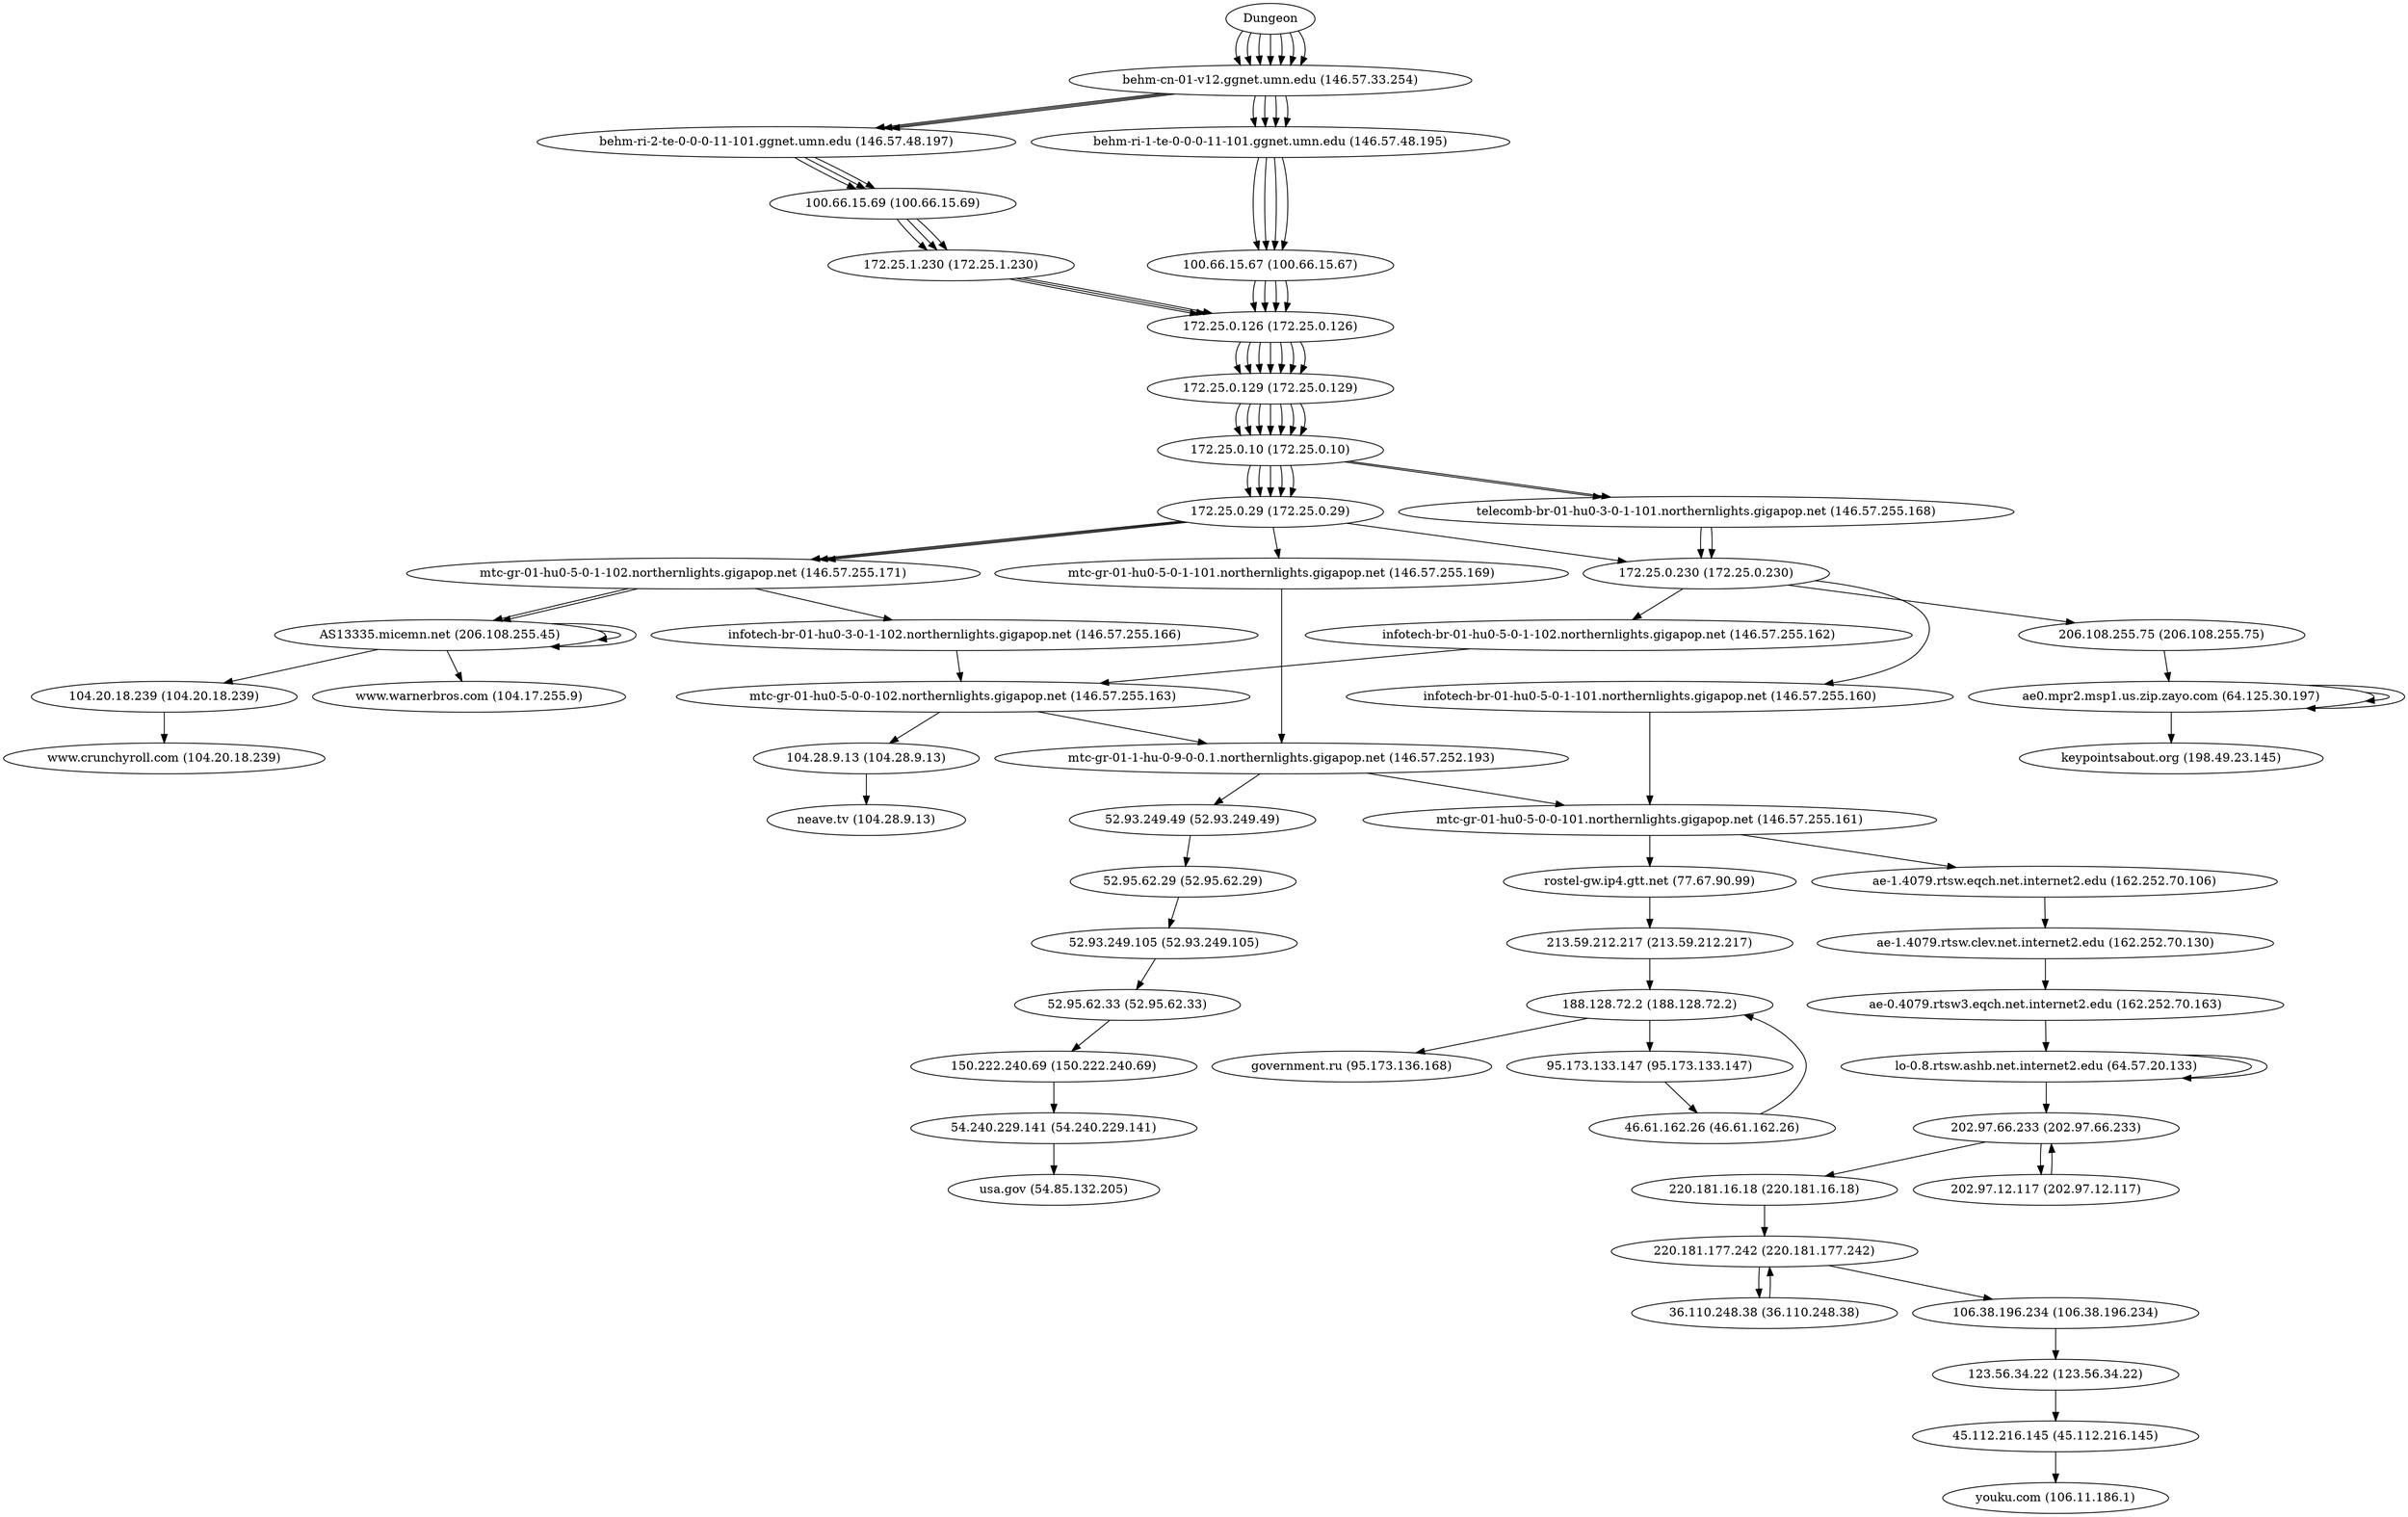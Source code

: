 digraph network {

// traceroute to www.warnerbros.com (104.17.255.9), 60 hops max, 60 byte packets
"Dungeon" -> "behm-cn-01-v12.ggnet.umn.edu (146.57.33.254)";
"behm-cn-01-v12.ggnet.umn.edu (146.57.33.254)" -> "behm-ri-2-te-0-0-0-11-101.ggnet.umn.edu (146.57.48.197)";
"behm-ri-2-te-0-0-0-11-101.ggnet.umn.edu (146.57.48.197)" -> "100.66.15.69 (100.66.15.69)";
"100.66.15.69 (100.66.15.69)" -> "172.25.1.230 (172.25.1.230)";
"172.25.1.230 (172.25.1.230)" -> "172.25.0.126 (172.25.0.126)";
"172.25.0.126 (172.25.0.126)" -> "172.25.0.129 (172.25.0.129)";
"172.25.0.129 (172.25.0.129)" -> "172.25.0.10 (172.25.0.10)";
"172.25.0.10 (172.25.0.10)" -> "172.25.0.29 (172.25.0.29)";
"172.25.0.29 (172.25.0.29)" -> "mtc-gr-01-hu0-5-0-1-102.northernlights.gigapop.net (146.57.255.171)";
"mtc-gr-01-hu0-5-0-1-102.northernlights.gigapop.net (146.57.255.171)" -> "AS13335.micemn.net (206.108.255.45)";
"AS13335.micemn.net (206.108.255.45)" -> "AS13335.micemn.net (206.108.255.45)";
"AS13335.micemn.net (206.108.255.45)" -> "AS13335.micemn.net (206.108.255.45)";
"AS13335.micemn.net (206.108.255.45)" -> "www.warnerbros.com (104.17.255.9)";

// traceroute to www.crunchyroll.com (104.20.18.239), 60 hops max, 60 byte packets
"Dungeon" -> "behm-cn-01-v12.ggnet.umn.edu (146.57.33.254)";
"behm-cn-01-v12.ggnet.umn.edu (146.57.33.254)" -> "behm-ri-1-te-0-0-0-11-101.ggnet.umn.edu (146.57.48.195)";
"behm-ri-1-te-0-0-0-11-101.ggnet.umn.edu (146.57.48.195)" -> "100.66.15.67 (100.66.15.67)";
"100.66.15.67 (100.66.15.67)" -> "172.25.0.126 (172.25.0.126)";
"172.25.0.126 (172.25.0.126)" -> "172.25.0.129 (172.25.0.129)";
"172.25.0.129 (172.25.0.129)" -> "172.25.0.10 (172.25.0.10)";
"172.25.0.10 (172.25.0.10)" -> "172.25.0.29 (172.25.0.29)";
"172.25.0.29 (172.25.0.29)" -> "mtc-gr-01-hu0-5-0-1-102.northernlights.gigapop.net (146.57.255.171)";
"mtc-gr-01-hu0-5-0-1-102.northernlights.gigapop.net (146.57.255.171)" -> "AS13335.micemn.net (206.108.255.45)";
"AS13335.micemn.net (206.108.255.45)" -> "104.20.18.239 (104.20.18.239)";
"104.20.18.239 (104.20.18.239)" -> "www.crunchyroll.com (104.20.18.239)";

// traceroute to usa.gov (54.85.132.205), 60 hops max, 60 byte packets
"Dungeon" -> "behm-cn-01-v12.ggnet.umn.edu (146.57.33.254)";
"behm-cn-01-v12.ggnet.umn.edu (146.57.33.254)" -> "behm-ri-1-te-0-0-0-11-101.ggnet.umn.edu (146.57.48.195)";
"behm-ri-1-te-0-0-0-11-101.ggnet.umn.edu (146.57.48.195)" -> "100.66.15.67 (100.66.15.67)";
"100.66.15.67 (100.66.15.67)" -> "172.25.0.126 (172.25.0.126)";
"172.25.0.126 (172.25.0.126)" -> "172.25.0.129 (172.25.0.129)";
"172.25.0.129 (172.25.0.129)" -> "172.25.0.10 (172.25.0.10)";
"172.25.0.10 (172.25.0.10)" -> "172.25.0.29 (172.25.0.29)";
"172.25.0.29 (172.25.0.29)" -> "mtc-gr-01-hu0-5-0-1-102.northernlights.gigapop.net (146.57.255.171)";
"mtc-gr-01-hu0-5-0-1-102.northernlights.gigapop.net (146.57.255.171)" -> "infotech-br-01-hu0-3-0-1-102.northernlights.gigapop.net (146.57.255.166)";
"infotech-br-01-hu0-3-0-1-102.northernlights.gigapop.net (146.57.255.166)" -> "mtc-gr-01-hu0-5-0-0-102.northernlights.gigapop.net (146.57.255.163)";
"mtc-gr-01-hu0-5-0-0-102.northernlights.gigapop.net (146.57.255.163)" -> "mtc-gr-01-1-hu-0-9-0-0.1.northernlights.gigapop.net (146.57.252.193)";
"mtc-gr-01-1-hu-0-9-0-0.1.northernlights.gigapop.net (146.57.252.193)" -> "52.93.249.49 (52.93.249.49)";
"52.93.249.49 (52.93.249.49)" -> "52.95.62.29 (52.95.62.29)";
"52.95.62.29 (52.95.62.29)" -> "52.93.249.105 (52.93.249.105)";
"52.93.249.105 (52.93.249.105)" -> "52.95.62.33 (52.95.62.33)";
"52.95.62.33 (52.95.62.33)" -> "150.222.240.69 (150.222.240.69)";
"150.222.240.69 (150.222.240.69)" -> "54.240.229.141 (54.240.229.141)";
"54.240.229.141 (54.240.229.141)" -> "usa.gov (54.85.132.205)";

// traceroute to youku.com (106.11.186.1), 60 hops max, 60 byte packets
"Dungeon" -> "behm-cn-01-v12.ggnet.umn.edu (146.57.33.254)";
"behm-cn-01-v12.ggnet.umn.edu (146.57.33.254)" -> "behm-ri-2-te-0-0-0-11-101.ggnet.umn.edu (146.57.48.197)";
"behm-ri-2-te-0-0-0-11-101.ggnet.umn.edu (146.57.48.197)" -> "100.66.15.69 (100.66.15.69)";
"100.66.15.69 (100.66.15.69)" -> "172.25.1.230 (172.25.1.230)";
"172.25.1.230 (172.25.1.230)" -> "172.25.0.126 (172.25.0.126)";
"172.25.0.126 (172.25.0.126)" -> "172.25.0.129 (172.25.0.129)";
"172.25.0.129 (172.25.0.129)" -> "172.25.0.10 (172.25.0.10)";
"172.25.0.10 (172.25.0.10)" -> "172.25.0.29 (172.25.0.29)";
"172.25.0.29 (172.25.0.29)" -> "mtc-gr-01-hu0-5-0-1-101.northernlights.gigapop.net (146.57.255.169)";
"mtc-gr-01-hu0-5-0-1-101.northernlights.gigapop.net (146.57.255.169)" -> "mtc-gr-01-1-hu-0-9-0-0.1.northernlights.gigapop.net (146.57.252.193)";
"mtc-gr-01-1-hu-0-9-0-0.1.northernlights.gigapop.net (146.57.252.193)" -> "mtc-gr-01-hu0-5-0-0-101.northernlights.gigapop.net (146.57.255.161)";
"mtc-gr-01-hu0-5-0-0-101.northernlights.gigapop.net (146.57.255.161)" -> "ae-1.4079.rtsw.eqch.net.internet2.edu (162.252.70.106)";
"ae-1.4079.rtsw.eqch.net.internet2.edu (162.252.70.106)" -> "ae-1.4079.rtsw.clev.net.internet2.edu (162.252.70.130)";
"ae-1.4079.rtsw.clev.net.internet2.edu (162.252.70.130)" -> "ae-0.4079.rtsw3.eqch.net.internet2.edu (162.252.70.163)";
"ae-0.4079.rtsw3.eqch.net.internet2.edu (162.252.70.163)" -> "lo-0.8.rtsw.ashb.net.internet2.edu (64.57.20.133)";
"lo-0.8.rtsw.ashb.net.internet2.edu (64.57.20.133)" -> "lo-0.8.rtsw.ashb.net.internet2.edu (64.57.20.133)";
"lo-0.8.rtsw.ashb.net.internet2.edu (64.57.20.133)" -> "202.97.66.233 (202.97.66.233)";
"202.97.66.233 (202.97.66.233)" -> "202.97.12.117 (202.97.12.117)";
"202.97.12.117 (202.97.12.117)" -> "202.97.66.233 (202.97.66.233)";
"202.97.66.233 (202.97.66.233)" -> "220.181.16.18 (220.181.16.18)";
"220.181.16.18 (220.181.16.18)" -> "220.181.177.242 (220.181.177.242)";
"220.181.177.242 (220.181.177.242)" -> "36.110.248.38 (36.110.248.38)";
"36.110.248.38 (36.110.248.38)" -> "220.181.177.242 (220.181.177.242)";
"220.181.177.242 (220.181.177.242)" -> "106.38.196.234 (106.38.196.234)";
"106.38.196.234 (106.38.196.234)" -> "123.56.34.22 (123.56.34.22)";
"123.56.34.22 (123.56.34.22)" -> "45.112.216.145 (45.112.216.145)";
"45.112.216.145 (45.112.216.145)" -> "youku.com (106.11.186.1)";

// traceroute to keypointsabout.org (198.49.23.145), 60 hops max, 60 byte packets
"Dungeon" -> "behm-cn-01-v12.ggnet.umn.edu (146.57.33.254)";
"behm-cn-01-v12.ggnet.umn.edu (146.57.33.254)" -> "behm-ri-1-te-0-0-0-11-101.ggnet.umn.edu (146.57.48.195)";
"behm-ri-1-te-0-0-0-11-101.ggnet.umn.edu (146.57.48.195)" -> "100.66.15.67 (100.66.15.67)";
"100.66.15.67 (100.66.15.67)" -> "172.25.0.126 (172.25.0.126)";
"172.25.0.126 (172.25.0.126)" -> "172.25.0.129 (172.25.0.129)";
"172.25.0.129 (172.25.0.129)" -> "172.25.0.10 (172.25.0.10)";
"172.25.0.10 (172.25.0.10)" -> "telecomb-br-01-hu0-3-0-1-101.northernlights.gigapop.net (146.57.255.168)";
"telecomb-br-01-hu0-3-0-1-101.northernlights.gigapop.net (146.57.255.168)" -> "172.25.0.230 (172.25.0.230)";
"172.25.0.230 (172.25.0.230)" -> "206.108.255.75 (206.108.255.75)";
"206.108.255.75 (206.108.255.75)" -> "ae0.mpr2.msp1.us.zip.zayo.com (64.125.30.197)";
"ae0.mpr2.msp1.us.zip.zayo.com (64.125.30.197)" -> "ae0.mpr2.msp1.us.zip.zayo.com (64.125.30.197)";
"ae0.mpr2.msp1.us.zip.zayo.com (64.125.30.197)" -> "ae0.mpr2.msp1.us.zip.zayo.com (64.125.30.197)";
"ae0.mpr2.msp1.us.zip.zayo.com (64.125.30.197)" -> "keypointsabout.org (198.49.23.145)";

// traceroute to neave.tv (104.28.9.13), 60 hops max, 60 byte packets
"Dungeon" -> "behm-cn-01-v12.ggnet.umn.edu (146.57.33.254)";
"behm-cn-01-v12.ggnet.umn.edu (146.57.33.254)" -> "behm-ri-2-te-0-0-0-11-101.ggnet.umn.edu (146.57.48.197)";
"behm-ri-2-te-0-0-0-11-101.ggnet.umn.edu (146.57.48.197)" -> "100.66.15.69 (100.66.15.69)";
"100.66.15.69 (100.66.15.69)" -> "172.25.1.230 (172.25.1.230)";
"172.25.1.230 (172.25.1.230)" -> "172.25.0.126 (172.25.0.126)";
"172.25.0.126 (172.25.0.126)" -> "172.25.0.129 (172.25.0.129)";
"172.25.0.129 (172.25.0.129)" -> "172.25.0.10 (172.25.0.10)";
"172.25.0.10 (172.25.0.10)" -> "172.25.0.29 (172.25.0.29)";
"172.25.0.29 (172.25.0.29)" -> "172.25.0.230 (172.25.0.230)";
"172.25.0.230 (172.25.0.230)" -> "infotech-br-01-hu0-5-0-1-102.northernlights.gigapop.net (146.57.255.162)";
"infotech-br-01-hu0-5-0-1-102.northernlights.gigapop.net (146.57.255.162)" -> "mtc-gr-01-hu0-5-0-0-102.northernlights.gigapop.net (146.57.255.163)";
"mtc-gr-01-hu0-5-0-0-102.northernlights.gigapop.net (146.57.255.163)" -> "104.28.9.13 (104.28.9.13)";
"104.28.9.13 (104.28.9.13)" -> "neave.tv (104.28.9.13)";

// traceroute to government.ru (95.173.136.168), 60 hops max, 60 byte packets
"Dungeon" -> "behm-cn-01-v12.ggnet.umn.edu (146.57.33.254)";
"behm-cn-01-v12.ggnet.umn.edu (146.57.33.254)" -> "behm-ri-1-te-0-0-0-11-101.ggnet.umn.edu (146.57.48.195)";
"behm-ri-1-te-0-0-0-11-101.ggnet.umn.edu (146.57.48.195)" -> "100.66.15.67 (100.66.15.67)";
"100.66.15.67 (100.66.15.67)" -> "172.25.0.126 (172.25.0.126)";
"172.25.0.126 (172.25.0.126)" -> "172.25.0.129 (172.25.0.129)";
"172.25.0.129 (172.25.0.129)" -> "172.25.0.10 (172.25.0.10)";
"172.25.0.10 (172.25.0.10)" -> "telecomb-br-01-hu0-3-0-1-101.northernlights.gigapop.net (146.57.255.168)";
"telecomb-br-01-hu0-3-0-1-101.northernlights.gigapop.net (146.57.255.168)" -> "172.25.0.230 (172.25.0.230)";
"172.25.0.230 (172.25.0.230)" -> "infotech-br-01-hu0-5-0-1-101.northernlights.gigapop.net (146.57.255.160)";
"infotech-br-01-hu0-5-0-1-101.northernlights.gigapop.net (146.57.255.160)" -> "mtc-gr-01-hu0-5-0-0-101.northernlights.gigapop.net (146.57.255.161)";
"mtc-gr-01-hu0-5-0-0-101.northernlights.gigapop.net (146.57.255.161)" -> "rostel-gw.ip4.gtt.net (77.67.90.99)";
"rostel-gw.ip4.gtt.net (77.67.90.99)" -> "213.59.212.217 (213.59.212.217)";
"213.59.212.217 (213.59.212.217)" -> "188.128.72.2 (188.128.72.2)";
"188.128.72.2 (188.128.72.2)" -> "95.173.133.147 (95.173.133.147)";
"95.173.133.147 (95.173.133.147)" -> "46.61.162.26 (46.61.162.26)";
"46.61.162.26 (46.61.162.26)" -> "188.128.72.2 (188.128.72.2)";
"188.128.72.2 (188.128.72.2)" -> "government.ru (95.173.136.168)";
}
